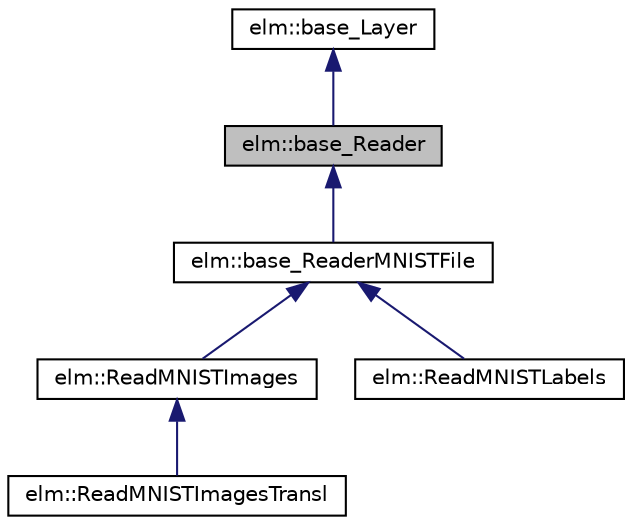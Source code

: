 digraph G
{
  edge [fontname="Helvetica",fontsize="10",labelfontname="Helvetica",labelfontsize="10"];
  node [fontname="Helvetica",fontsize="10",shape=record];
  Node1 [label="elm::base_Reader",height=0.2,width=0.4,color="black", fillcolor="grey75", style="filled" fontcolor="black"];
  Node2 -> Node1 [dir="back",color="midnightblue",fontsize="10",style="solid",fontname="Helvetica"];
  Node2 [label="elm::base_Layer",height=0.2,width=0.4,color="black", fillcolor="white", style="filled",URL="$classelm_1_1base__Layer.html",tooltip="The Layer base class Overloaded constructor calls overloaded Reset() so you can implement Reset(confi..."];
  Node1 -> Node3 [dir="back",color="midnightblue",fontsize="10",style="solid",fontname="Helvetica"];
  Node3 [label="elm::base_ReaderMNISTFile",height=0.2,width=0.4,color="black", fillcolor="white", style="filled",URL="$classelm_1_1base__ReaderMNISTFile.html",tooltip="base class for reading MNIST files"];
  Node3 -> Node4 [dir="back",color="midnightblue",fontsize="10",style="solid",fontname="Helvetica"];
  Node4 [label="elm::ReadMNISTImages",height=0.2,width=0.4,color="black", fillcolor="white", style="filled",URL="$classelm_1_1ReadMNISTImages.html",tooltip="class for Reading MNIST image data"];
  Node4 -> Node5 [dir="back",color="midnightblue",fontsize="10",style="solid",fontname="Helvetica"];
  Node5 [label="elm::ReadMNISTImagesTransl",height=0.2,width=0.4,color="black", fillcolor="white", style="filled",URL="$classelm_1_1ReadMNISTImagesTransl.html"];
  Node3 -> Node6 [dir="back",color="midnightblue",fontsize="10",style="solid",fontname="Helvetica"];
  Node6 [label="elm::ReadMNISTLabels",height=0.2,width=0.4,color="black", fillcolor="white", style="filled",URL="$classelm_1_1ReadMNISTLabels.html",tooltip="class for reading MNIST label data"];
}
